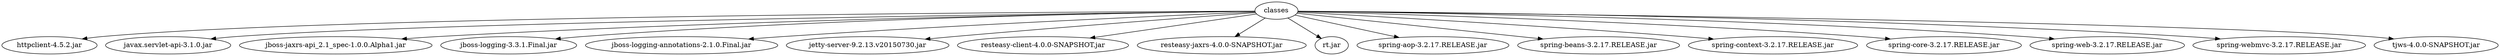 digraph "summary" {
  "classes"                                          -> "httpclient-4.5.2.jar";
  "classes"                                          -> "javax.servlet-api-3.1.0.jar";
  "classes"                                          -> "jboss-jaxrs-api_2.1_spec-1.0.0.Alpha1.jar";
  "classes"                                          -> "jboss-logging-3.3.1.Final.jar";
  "classes"                                          -> "jboss-logging-annotations-2.1.0.Final.jar";
  "classes"                                          -> "jetty-server-9.2.13.v20150730.jar";
  "classes"                                          -> "resteasy-client-4.0.0-SNAPSHOT.jar";
  "classes"                                          -> "resteasy-jaxrs-4.0.0-SNAPSHOT.jar";
  "classes"                                          -> "rt.jar";
  "classes"                                          -> "spring-aop-3.2.17.RELEASE.jar";
  "classes"                                          -> "spring-beans-3.2.17.RELEASE.jar";
  "classes"                                          -> "spring-context-3.2.17.RELEASE.jar";
  "classes"                                          -> "spring-core-3.2.17.RELEASE.jar";
  "classes"                                          -> "spring-web-3.2.17.RELEASE.jar";
  "classes"                                          -> "spring-webmvc-3.2.17.RELEASE.jar";
  "classes"                                          -> "tjws-4.0.0-SNAPSHOT.jar";
}
